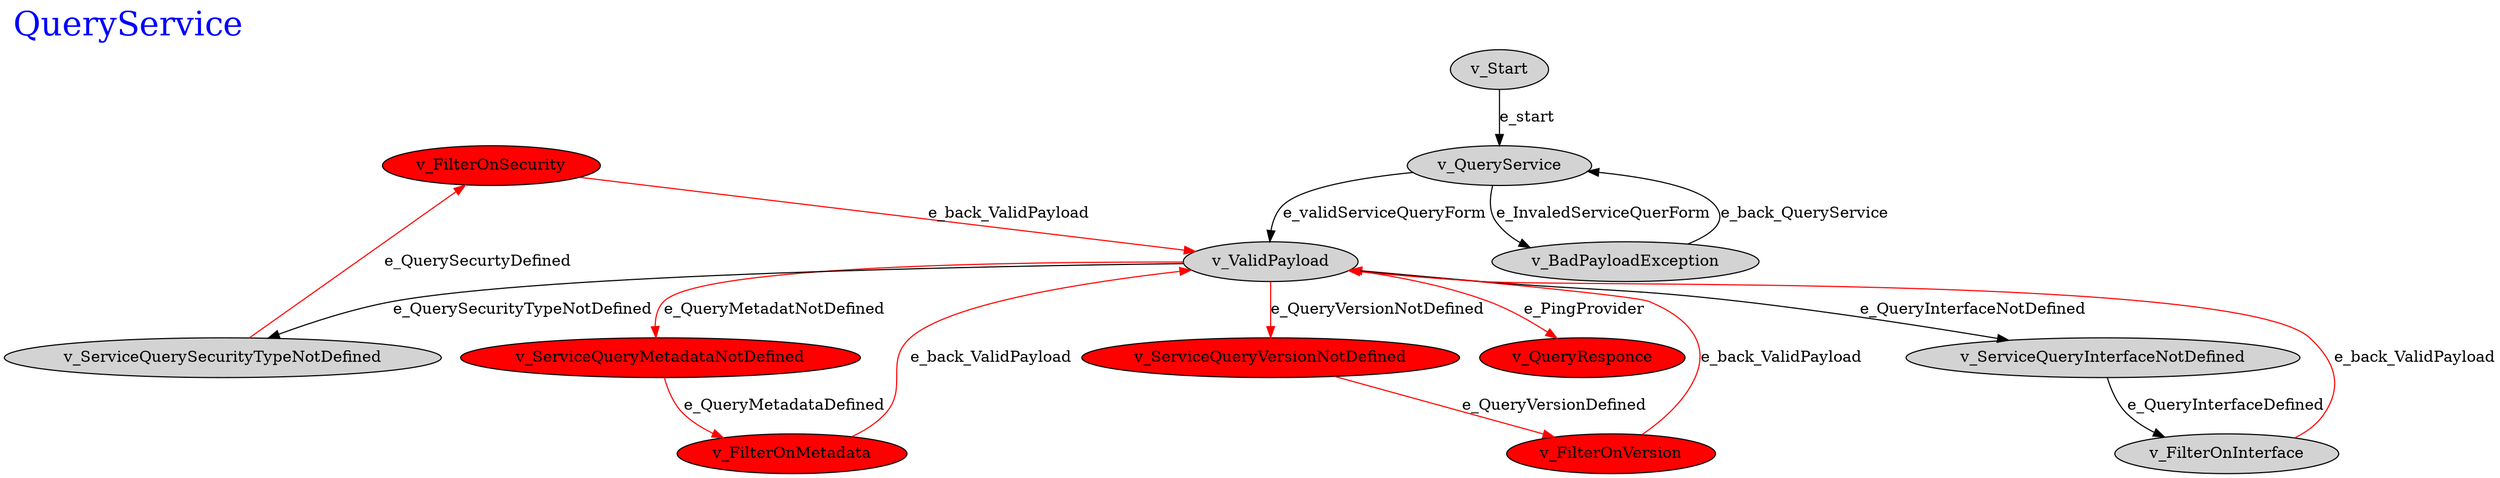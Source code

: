 digraph OrchestratorStore{
rankdir=TB
 label="QueryService"
labelloc=top
labeljust=left
fontcolor = blue
node [style=filled] 
 fontsize=30
"v_FilterOnSecurity"  [fillcolor=red]
"v_ServiceQueryVersionNotDefined"  [fillcolor=red]
"v_FilterOnVersion"  [fillcolor=red]
"v_ServiceQueryMetadataNotDefined"  [fillcolor=red]
"v_FilterOnMetadata"  [fillcolor=red]
"v_QueryResponce"  [fillcolor=red]
"v_ValidPayload" -> "v_QueryResponce"  [ label="e_PingProvider"color="red"]
"v_FilterOnMetadata" -> "v_ValidPayload"  [ label="e_back_ValidPayload"color="red"]
"v_ServiceQueryMetadataNotDefined" -> "v_FilterOnMetadata"  [ label="e_QueryMetadataDefined"color="red"]
"v_ValidPayload" -> "v_ServiceQueryMetadataNotDefined"  [ label="e_QueryMetadatNotDefined"color="red"]
"v_FilterOnVersion" -> "v_ValidPayload"  [ label="e_back_ValidPayload"color="red"]
"v_ServiceQueryVersionNotDefined" -> "v_FilterOnVersion"  [ label="e_QueryVersionDefined"color="red"]
"v_ValidPayload" -> "v_ServiceQueryVersionNotDefined"  [ label="e_QueryVersionNotDefined"color="red"]
"v_FilterOnSecurity" -> "v_ValidPayload"  [ label="e_back_ValidPayload"color="red"]
"v_ServiceQuerySecurityTypeNotDefined" -> "v_FilterOnSecurity"  [ label="e_QuerySecurtyDefined"color="red"]
"v_FilterOnInterface" -> "v_ValidPayload"  [ label="e_back_ValidPayload"color="red"]
"v_ServiceQueryInterfaceNotDefined" -> "v_FilterOnInterface"  [ label="e_QueryInterfaceDefined"color="black"]
"v_ValidPayload" -> "v_ServiceQuerySecurityTypeNotDefined"  [ label="e_QuerySecurityTypeNotDefined"color="black"]
"v_ValidPayload" -> "v_ServiceQueryInterfaceNotDefined"  [ label="e_QueryInterfaceNotDefined"color="black"]
"v_QueryService" -> "v_ValidPayload"  [ label="e_validServiceQueryForm"color="black"]
"v_Start" -> "v_QueryService"  [ label="e_start"color="black"]
"v_BadPayloadException" -> "v_QueryService"  [ label="e_back_QueryService"color="black"]
"v_QueryService" -> "v_BadPayloadException"  [ label="e_InvaledServiceQuerForm"color="black"]
}